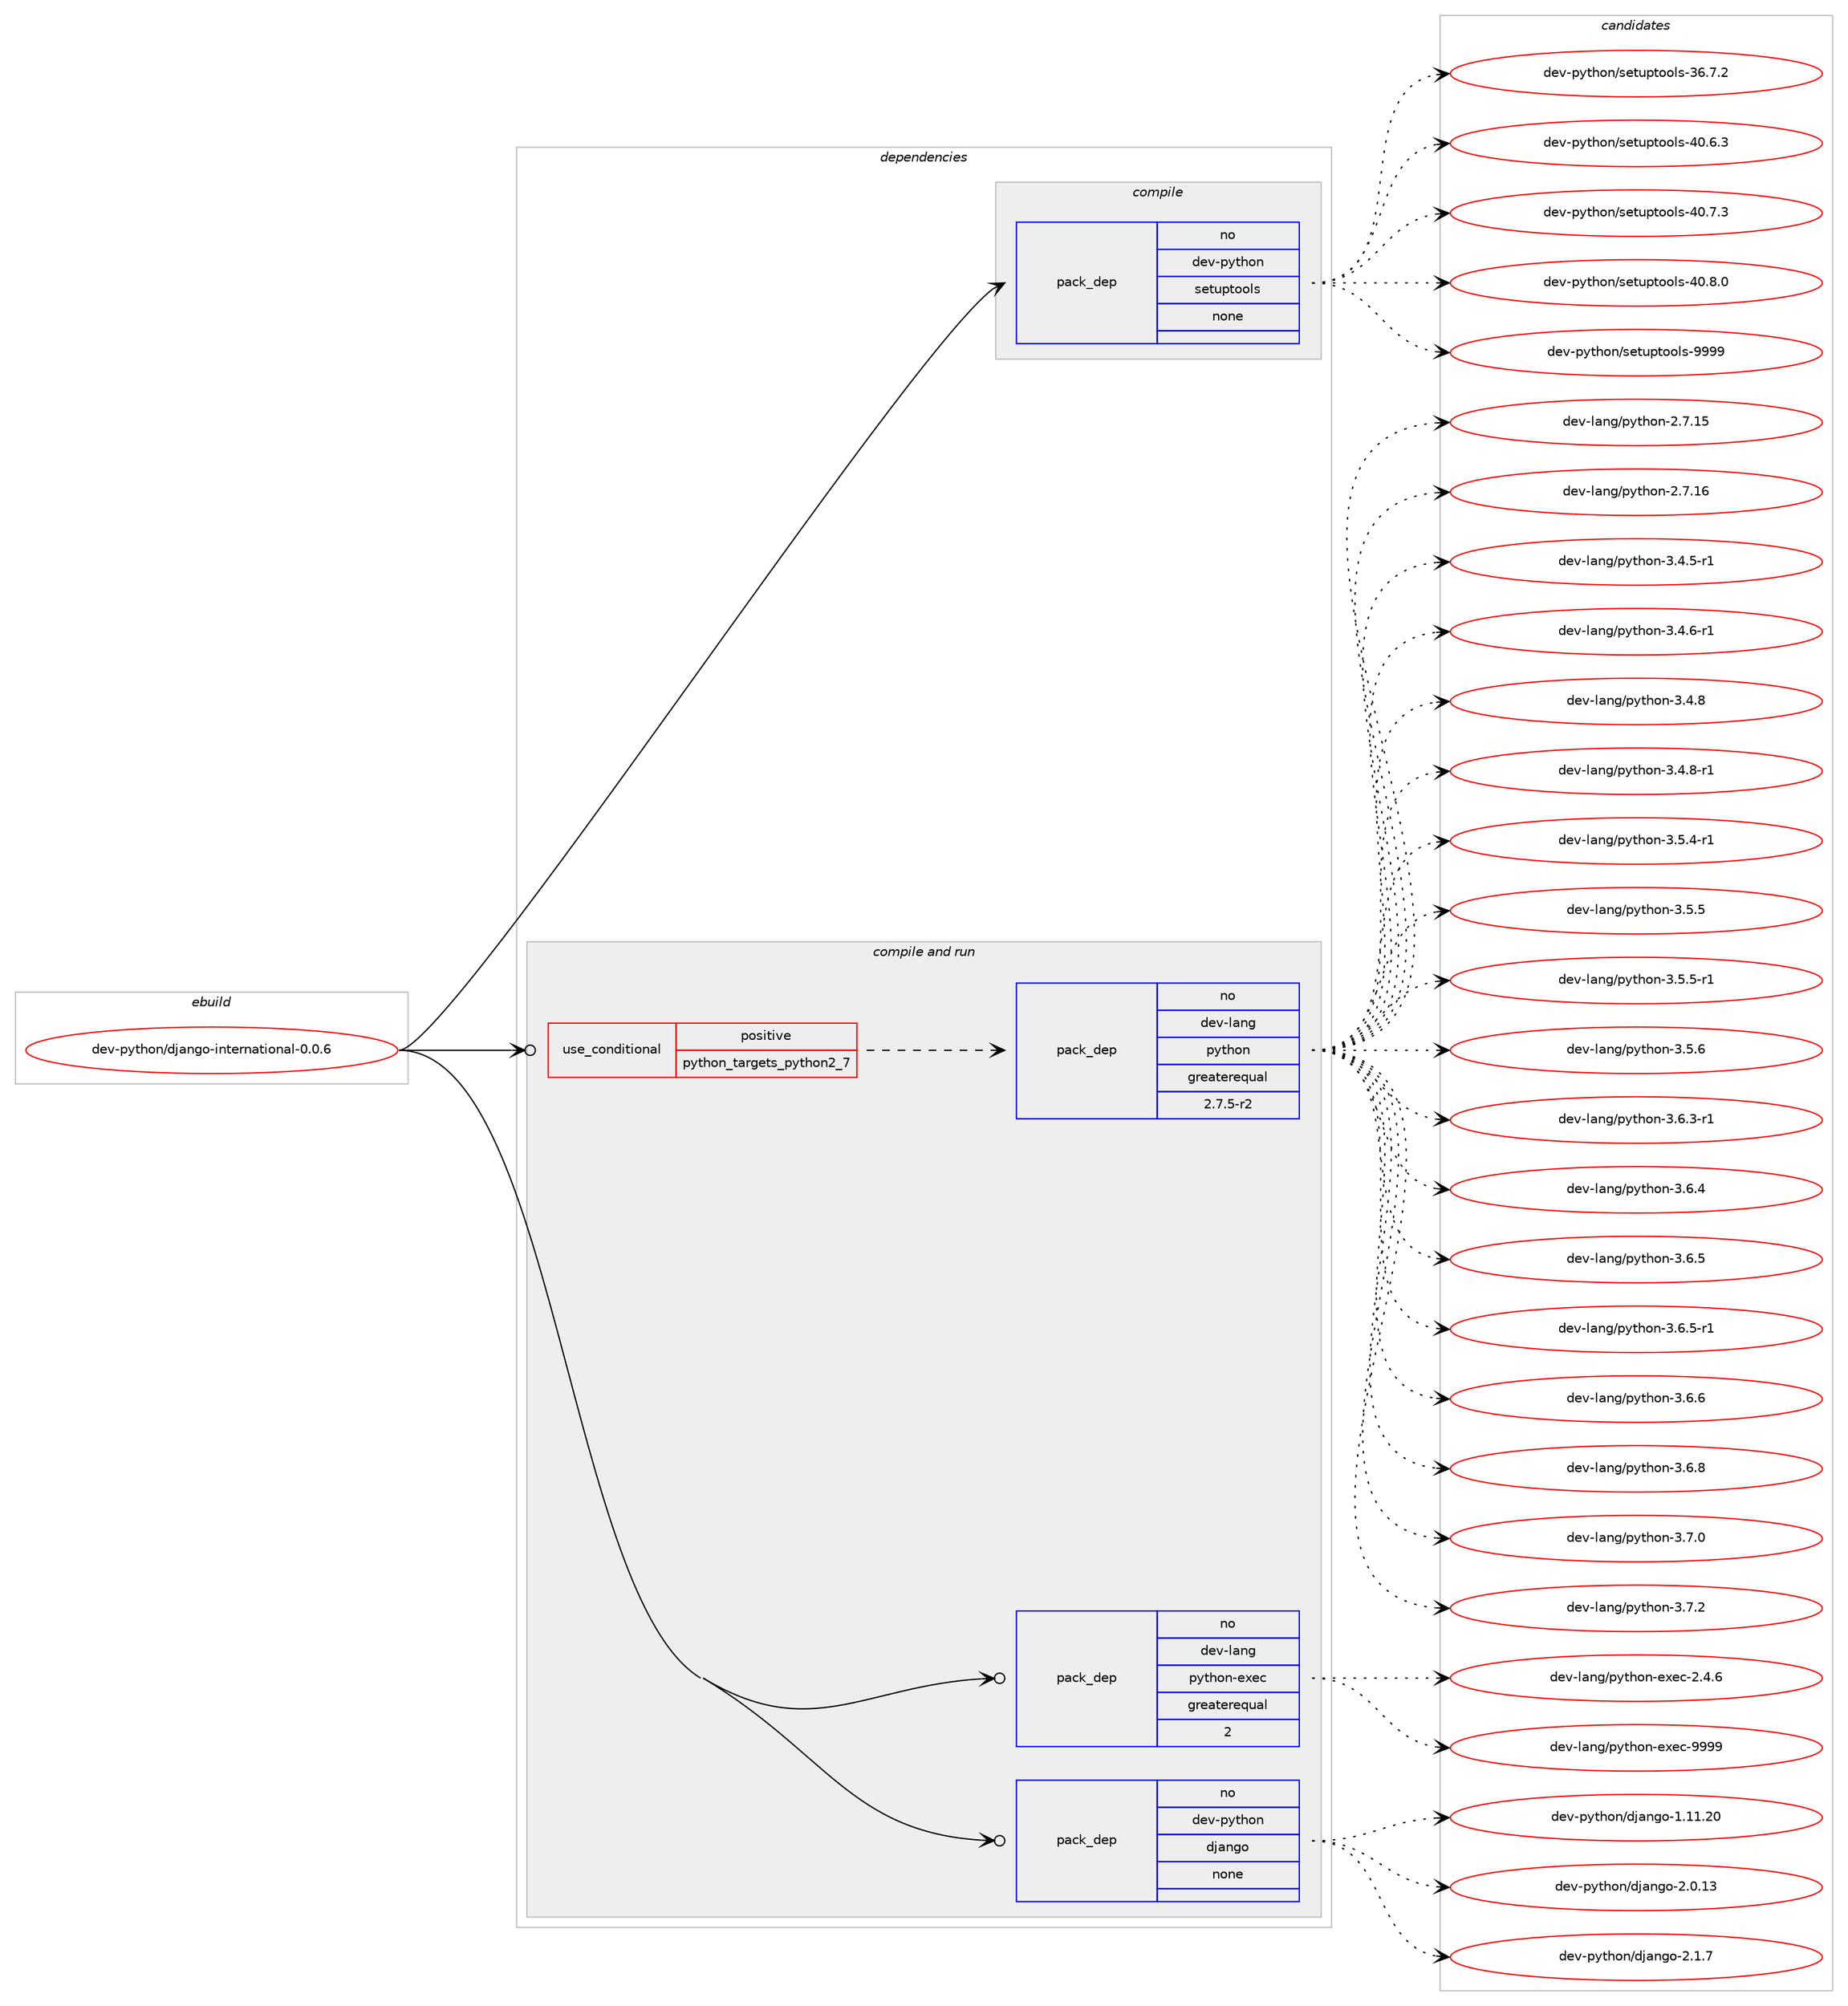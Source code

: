 digraph prolog {

# *************
# Graph options
# *************

newrank=true;
concentrate=true;
compound=true;
graph [rankdir=LR,fontname=Helvetica,fontsize=10,ranksep=1.5];#, ranksep=2.5, nodesep=0.2];
edge  [arrowhead=vee];
node  [fontname=Helvetica,fontsize=10];

# **********
# The ebuild
# **********

subgraph cluster_leftcol {
color=gray;
rank=same;
label=<<i>ebuild</i>>;
id [label="dev-python/django-international-0.0.6", color=red, width=4, href="../dev-python/django-international-0.0.6.svg"];
}

# ****************
# The dependencies
# ****************

subgraph cluster_midcol {
color=gray;
label=<<i>dependencies</i>>;
subgraph cluster_compile {
fillcolor="#eeeeee";
style=filled;
label=<<i>compile</i>>;
subgraph pack1009646 {
dependency1406276 [label=<<TABLE BORDER="0" CELLBORDER="1" CELLSPACING="0" CELLPADDING="4" WIDTH="220"><TR><TD ROWSPAN="6" CELLPADDING="30">pack_dep</TD></TR><TR><TD WIDTH="110">no</TD></TR><TR><TD>dev-python</TD></TR><TR><TD>setuptools</TD></TR><TR><TD>none</TD></TR><TR><TD></TD></TR></TABLE>>, shape=none, color=blue];
}
id:e -> dependency1406276:w [weight=20,style="solid",arrowhead="vee"];
}
subgraph cluster_compileandrun {
fillcolor="#eeeeee";
style=filled;
label=<<i>compile and run</i>>;
subgraph cond373374 {
dependency1406277 [label=<<TABLE BORDER="0" CELLBORDER="1" CELLSPACING="0" CELLPADDING="4"><TR><TD ROWSPAN="3" CELLPADDING="10">use_conditional</TD></TR><TR><TD>positive</TD></TR><TR><TD>python_targets_python2_7</TD></TR></TABLE>>, shape=none, color=red];
subgraph pack1009647 {
dependency1406278 [label=<<TABLE BORDER="0" CELLBORDER="1" CELLSPACING="0" CELLPADDING="4" WIDTH="220"><TR><TD ROWSPAN="6" CELLPADDING="30">pack_dep</TD></TR><TR><TD WIDTH="110">no</TD></TR><TR><TD>dev-lang</TD></TR><TR><TD>python</TD></TR><TR><TD>greaterequal</TD></TR><TR><TD>2.7.5-r2</TD></TR></TABLE>>, shape=none, color=blue];
}
dependency1406277:e -> dependency1406278:w [weight=20,style="dashed",arrowhead="vee"];
}
id:e -> dependency1406277:w [weight=20,style="solid",arrowhead="odotvee"];
subgraph pack1009648 {
dependency1406279 [label=<<TABLE BORDER="0" CELLBORDER="1" CELLSPACING="0" CELLPADDING="4" WIDTH="220"><TR><TD ROWSPAN="6" CELLPADDING="30">pack_dep</TD></TR><TR><TD WIDTH="110">no</TD></TR><TR><TD>dev-lang</TD></TR><TR><TD>python-exec</TD></TR><TR><TD>greaterequal</TD></TR><TR><TD>2</TD></TR></TABLE>>, shape=none, color=blue];
}
id:e -> dependency1406279:w [weight=20,style="solid",arrowhead="odotvee"];
subgraph pack1009649 {
dependency1406280 [label=<<TABLE BORDER="0" CELLBORDER="1" CELLSPACING="0" CELLPADDING="4" WIDTH="220"><TR><TD ROWSPAN="6" CELLPADDING="30">pack_dep</TD></TR><TR><TD WIDTH="110">no</TD></TR><TR><TD>dev-python</TD></TR><TR><TD>django</TD></TR><TR><TD>none</TD></TR><TR><TD></TD></TR></TABLE>>, shape=none, color=blue];
}
id:e -> dependency1406280:w [weight=20,style="solid",arrowhead="odotvee"];
}
subgraph cluster_run {
fillcolor="#eeeeee";
style=filled;
label=<<i>run</i>>;
}
}

# **************
# The candidates
# **************

subgraph cluster_choices {
rank=same;
color=gray;
label=<<i>candidates</i>>;

subgraph choice1009646 {
color=black;
nodesep=1;
choice100101118451121211161041111104711510111611711211611111110811545515446554650 [label="dev-python/setuptools-36.7.2", color=red, width=4,href="../dev-python/setuptools-36.7.2.svg"];
choice100101118451121211161041111104711510111611711211611111110811545524846544651 [label="dev-python/setuptools-40.6.3", color=red, width=4,href="../dev-python/setuptools-40.6.3.svg"];
choice100101118451121211161041111104711510111611711211611111110811545524846554651 [label="dev-python/setuptools-40.7.3", color=red, width=4,href="../dev-python/setuptools-40.7.3.svg"];
choice100101118451121211161041111104711510111611711211611111110811545524846564648 [label="dev-python/setuptools-40.8.0", color=red, width=4,href="../dev-python/setuptools-40.8.0.svg"];
choice10010111845112121116104111110471151011161171121161111111081154557575757 [label="dev-python/setuptools-9999", color=red, width=4,href="../dev-python/setuptools-9999.svg"];
dependency1406276:e -> choice100101118451121211161041111104711510111611711211611111110811545515446554650:w [style=dotted,weight="100"];
dependency1406276:e -> choice100101118451121211161041111104711510111611711211611111110811545524846544651:w [style=dotted,weight="100"];
dependency1406276:e -> choice100101118451121211161041111104711510111611711211611111110811545524846554651:w [style=dotted,weight="100"];
dependency1406276:e -> choice100101118451121211161041111104711510111611711211611111110811545524846564648:w [style=dotted,weight="100"];
dependency1406276:e -> choice10010111845112121116104111110471151011161171121161111111081154557575757:w [style=dotted,weight="100"];
}
subgraph choice1009647 {
color=black;
nodesep=1;
choice10010111845108971101034711212111610411111045504655464953 [label="dev-lang/python-2.7.15", color=red, width=4,href="../dev-lang/python-2.7.15.svg"];
choice10010111845108971101034711212111610411111045504655464954 [label="dev-lang/python-2.7.16", color=red, width=4,href="../dev-lang/python-2.7.16.svg"];
choice1001011184510897110103471121211161041111104551465246534511449 [label="dev-lang/python-3.4.5-r1", color=red, width=4,href="../dev-lang/python-3.4.5-r1.svg"];
choice1001011184510897110103471121211161041111104551465246544511449 [label="dev-lang/python-3.4.6-r1", color=red, width=4,href="../dev-lang/python-3.4.6-r1.svg"];
choice100101118451089711010347112121116104111110455146524656 [label="dev-lang/python-3.4.8", color=red, width=4,href="../dev-lang/python-3.4.8.svg"];
choice1001011184510897110103471121211161041111104551465246564511449 [label="dev-lang/python-3.4.8-r1", color=red, width=4,href="../dev-lang/python-3.4.8-r1.svg"];
choice1001011184510897110103471121211161041111104551465346524511449 [label="dev-lang/python-3.5.4-r1", color=red, width=4,href="../dev-lang/python-3.5.4-r1.svg"];
choice100101118451089711010347112121116104111110455146534653 [label="dev-lang/python-3.5.5", color=red, width=4,href="../dev-lang/python-3.5.5.svg"];
choice1001011184510897110103471121211161041111104551465346534511449 [label="dev-lang/python-3.5.5-r1", color=red, width=4,href="../dev-lang/python-3.5.5-r1.svg"];
choice100101118451089711010347112121116104111110455146534654 [label="dev-lang/python-3.5.6", color=red, width=4,href="../dev-lang/python-3.5.6.svg"];
choice1001011184510897110103471121211161041111104551465446514511449 [label="dev-lang/python-3.6.3-r1", color=red, width=4,href="../dev-lang/python-3.6.3-r1.svg"];
choice100101118451089711010347112121116104111110455146544652 [label="dev-lang/python-3.6.4", color=red, width=4,href="../dev-lang/python-3.6.4.svg"];
choice100101118451089711010347112121116104111110455146544653 [label="dev-lang/python-3.6.5", color=red, width=4,href="../dev-lang/python-3.6.5.svg"];
choice1001011184510897110103471121211161041111104551465446534511449 [label="dev-lang/python-3.6.5-r1", color=red, width=4,href="../dev-lang/python-3.6.5-r1.svg"];
choice100101118451089711010347112121116104111110455146544654 [label="dev-lang/python-3.6.6", color=red, width=4,href="../dev-lang/python-3.6.6.svg"];
choice100101118451089711010347112121116104111110455146544656 [label="dev-lang/python-3.6.8", color=red, width=4,href="../dev-lang/python-3.6.8.svg"];
choice100101118451089711010347112121116104111110455146554648 [label="dev-lang/python-3.7.0", color=red, width=4,href="../dev-lang/python-3.7.0.svg"];
choice100101118451089711010347112121116104111110455146554650 [label="dev-lang/python-3.7.2", color=red, width=4,href="../dev-lang/python-3.7.2.svg"];
dependency1406278:e -> choice10010111845108971101034711212111610411111045504655464953:w [style=dotted,weight="100"];
dependency1406278:e -> choice10010111845108971101034711212111610411111045504655464954:w [style=dotted,weight="100"];
dependency1406278:e -> choice1001011184510897110103471121211161041111104551465246534511449:w [style=dotted,weight="100"];
dependency1406278:e -> choice1001011184510897110103471121211161041111104551465246544511449:w [style=dotted,weight="100"];
dependency1406278:e -> choice100101118451089711010347112121116104111110455146524656:w [style=dotted,weight="100"];
dependency1406278:e -> choice1001011184510897110103471121211161041111104551465246564511449:w [style=dotted,weight="100"];
dependency1406278:e -> choice1001011184510897110103471121211161041111104551465346524511449:w [style=dotted,weight="100"];
dependency1406278:e -> choice100101118451089711010347112121116104111110455146534653:w [style=dotted,weight="100"];
dependency1406278:e -> choice1001011184510897110103471121211161041111104551465346534511449:w [style=dotted,weight="100"];
dependency1406278:e -> choice100101118451089711010347112121116104111110455146534654:w [style=dotted,weight="100"];
dependency1406278:e -> choice1001011184510897110103471121211161041111104551465446514511449:w [style=dotted,weight="100"];
dependency1406278:e -> choice100101118451089711010347112121116104111110455146544652:w [style=dotted,weight="100"];
dependency1406278:e -> choice100101118451089711010347112121116104111110455146544653:w [style=dotted,weight="100"];
dependency1406278:e -> choice1001011184510897110103471121211161041111104551465446534511449:w [style=dotted,weight="100"];
dependency1406278:e -> choice100101118451089711010347112121116104111110455146544654:w [style=dotted,weight="100"];
dependency1406278:e -> choice100101118451089711010347112121116104111110455146544656:w [style=dotted,weight="100"];
dependency1406278:e -> choice100101118451089711010347112121116104111110455146554648:w [style=dotted,weight="100"];
dependency1406278:e -> choice100101118451089711010347112121116104111110455146554650:w [style=dotted,weight="100"];
}
subgraph choice1009648 {
color=black;
nodesep=1;
choice1001011184510897110103471121211161041111104510112010199455046524654 [label="dev-lang/python-exec-2.4.6", color=red, width=4,href="../dev-lang/python-exec-2.4.6.svg"];
choice10010111845108971101034711212111610411111045101120101994557575757 [label="dev-lang/python-exec-9999", color=red, width=4,href="../dev-lang/python-exec-9999.svg"];
dependency1406279:e -> choice1001011184510897110103471121211161041111104510112010199455046524654:w [style=dotted,weight="100"];
dependency1406279:e -> choice10010111845108971101034711212111610411111045101120101994557575757:w [style=dotted,weight="100"];
}
subgraph choice1009649 {
color=black;
nodesep=1;
choice1001011184511212111610411111047100106971101031114549464949465048 [label="dev-python/django-1.11.20", color=red, width=4,href="../dev-python/django-1.11.20.svg"];
choice10010111845112121116104111110471001069711010311145504648464951 [label="dev-python/django-2.0.13", color=red, width=4,href="../dev-python/django-2.0.13.svg"];
choice100101118451121211161041111104710010697110103111455046494655 [label="dev-python/django-2.1.7", color=red, width=4,href="../dev-python/django-2.1.7.svg"];
dependency1406280:e -> choice1001011184511212111610411111047100106971101031114549464949465048:w [style=dotted,weight="100"];
dependency1406280:e -> choice10010111845112121116104111110471001069711010311145504648464951:w [style=dotted,weight="100"];
dependency1406280:e -> choice100101118451121211161041111104710010697110103111455046494655:w [style=dotted,weight="100"];
}
}

}

